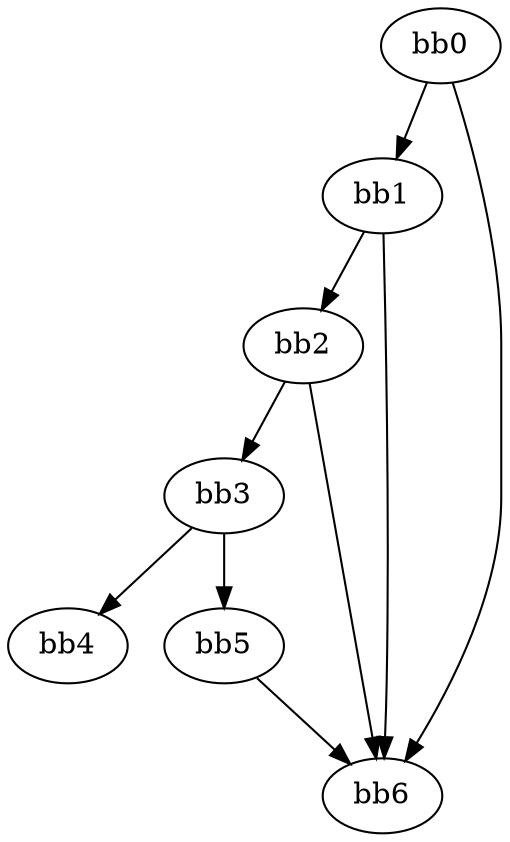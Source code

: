 digraph {
    0 [ label = "bb0\l" ]
    1 [ label = "bb1\l" ]
    2 [ label = "bb2\l" ]
    3 [ label = "bb3\l" ]
    4 [ label = "bb4\l" ]
    5 [ label = "bb5\l" ]
    6 [ label = "bb6\l" ]
    0 -> 1 [ ]
    0 -> 6 [ ]
    1 -> 2 [ ]
    1 -> 6 [ ]
    2 -> 3 [ ]
    2 -> 6 [ ]
    3 -> 4 [ ]
    3 -> 5 [ ]
    5 -> 6 [ ]
}

